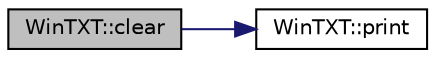 digraph "WinTXT::clear"
{
 // LATEX_PDF_SIZE
  edge [fontname="Helvetica",fontsize="10",labelfontname="Helvetica",labelfontsize="10"];
  node [fontname="Helvetica",fontsize="10",shape=record];
  rankdir="LR";
  Node1 [label="WinTXT::clear",height=0.2,width=0.4,color="black", fillcolor="grey75", style="filled", fontcolor="black",tooltip=" "];
  Node1 -> Node2 [color="midnightblue",fontsize="10",style="solid"];
  Node2 [label="WinTXT::print",height=0.2,width=0.4,color="black", fillcolor="white", style="filled",URL="$class_win_t_x_t.html#a407cce45e7f81546540f4f8a9b85ce45",tooltip=" "];
}
